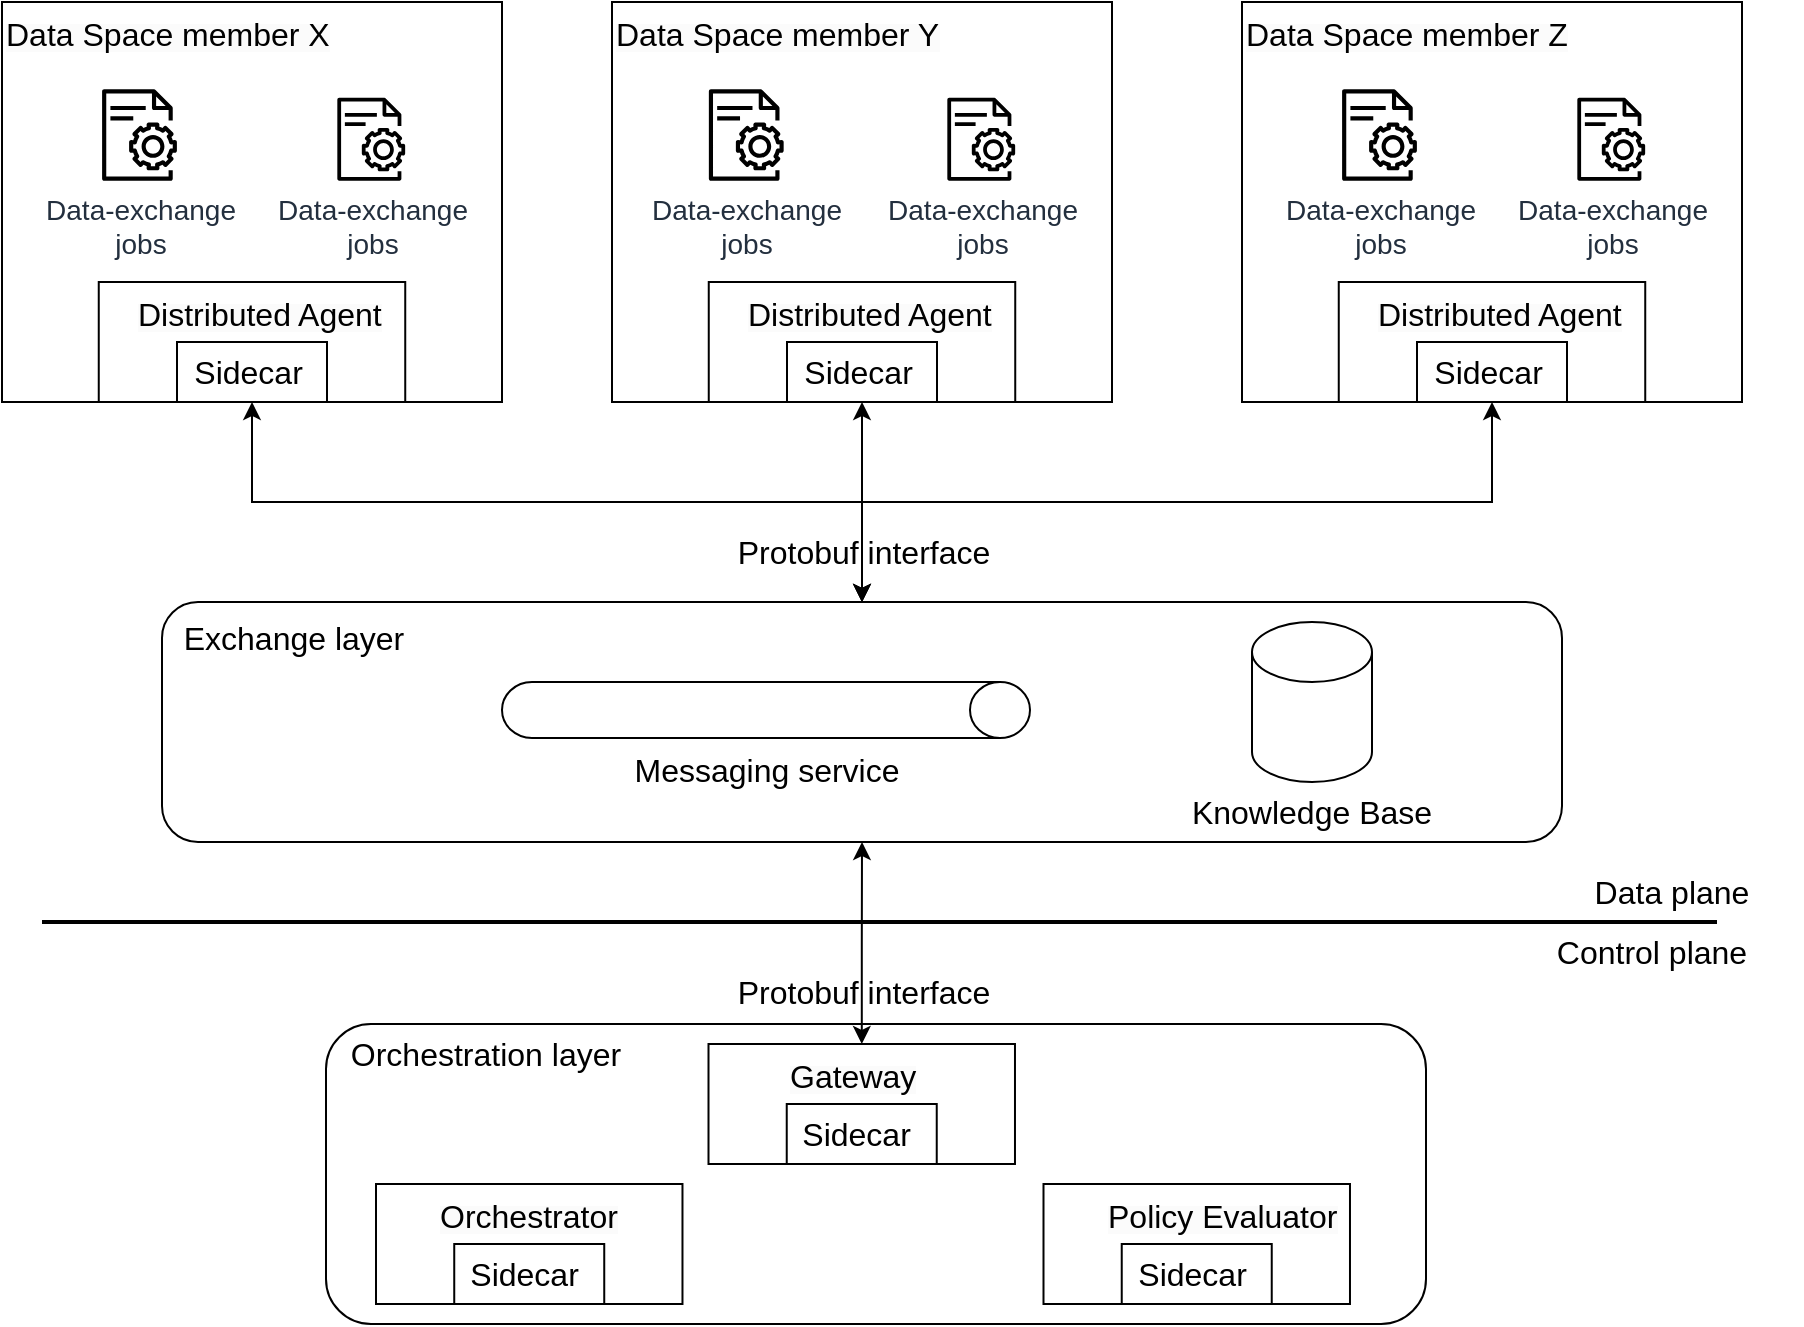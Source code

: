 <mxfile version="22.1.2" type="device">
  <diagram name="Page-1" id="QuxXjtJ8OhPgKIQcrxMa">
    <mxGraphModel dx="1061" dy="774" grid="1" gridSize="10" guides="1" tooltips="1" connect="1" arrows="1" fold="1" page="1" pageScale="1" pageWidth="1169" pageHeight="827" math="0" shadow="0">
      <root>
        <mxCell id="0" />
        <mxCell id="1" parent="0" />
        <mxCell id="4sGJ2YAAaoAhloyrIJhy-109" value="" style="group" vertex="1" connectable="0" parent="1">
          <mxGeometry x="192" y="531" width="550" height="150" as="geometry" />
        </mxCell>
        <mxCell id="4sGJ2YAAaoAhloyrIJhy-12" value="" style="rounded=1;whiteSpace=wrap;html=1;" vertex="1" parent="4sGJ2YAAaoAhloyrIJhy-109">
          <mxGeometry width="550" height="150" as="geometry" />
        </mxCell>
        <mxCell id="4sGJ2YAAaoAhloyrIJhy-22" value="&lt;font style=&quot;font-size: 16px;&quot;&gt;Orchestration layer&lt;/font&gt;" style="text;html=1;strokeColor=none;fillColor=none;align=center;verticalAlign=middle;whiteSpace=wrap;rounded=0;" vertex="1" parent="4sGJ2YAAaoAhloyrIJhy-109">
          <mxGeometry width="160" height="30" as="geometry" />
        </mxCell>
        <mxCell id="4sGJ2YAAaoAhloyrIJhy-112" value="" style="rounded=0;whiteSpace=wrap;html=1;" vertex="1" parent="4sGJ2YAAaoAhloyrIJhy-109">
          <mxGeometry x="191.25" y="10" width="153.24" height="60" as="geometry" />
        </mxCell>
        <mxCell id="4sGJ2YAAaoAhloyrIJhy-113" value="&lt;font style=&quot;font-size: 16px;&quot;&gt;Sidecar&amp;nbsp;&lt;/font&gt;" style="rounded=0;whiteSpace=wrap;html=1;" vertex="1" parent="4sGJ2YAAaoAhloyrIJhy-109">
          <mxGeometry x="230.37" y="40" width="75" height="30" as="geometry" />
        </mxCell>
        <mxCell id="4sGJ2YAAaoAhloyrIJhy-114" value="&lt;span style=&quot;color: rgb(0, 0, 0); font-family: Helvetica; font-style: normal; font-variant-ligatures: normal; font-variant-caps: normal; font-weight: 400; letter-spacing: normal; orphans: 2; text-align: center; text-indent: 0px; text-transform: none; widows: 2; word-spacing: 0px; -webkit-text-stroke-width: 0px; background-color: rgb(251, 251, 251); text-decoration-thickness: initial; text-decoration-style: initial; text-decoration-color: initial; float: none; display: inline !important;&quot;&gt;&lt;font style=&quot;font-size: 16px;&quot;&gt;Gateway&lt;/font&gt;&lt;/span&gt;" style="text;whiteSpace=wrap;html=1;" vertex="1" parent="4sGJ2YAAaoAhloyrIJhy-109">
          <mxGeometry x="230.37" y="10" width="128.38" height="40" as="geometry" />
        </mxCell>
        <mxCell id="4sGJ2YAAaoAhloyrIJhy-119" value="" style="rounded=0;whiteSpace=wrap;html=1;" vertex="1" parent="4sGJ2YAAaoAhloyrIJhy-109">
          <mxGeometry x="358.75" y="80" width="153.24" height="60" as="geometry" />
        </mxCell>
        <mxCell id="4sGJ2YAAaoAhloyrIJhy-120" value="&lt;font style=&quot;font-size: 16px;&quot;&gt;Sidecar&amp;nbsp;&lt;/font&gt;" style="rounded=0;whiteSpace=wrap;html=1;" vertex="1" parent="4sGJ2YAAaoAhloyrIJhy-109">
          <mxGeometry x="397.87" y="110" width="75" height="30" as="geometry" />
        </mxCell>
        <mxCell id="4sGJ2YAAaoAhloyrIJhy-121" value="&lt;span style=&quot;color: rgb(0, 0, 0); font-family: Helvetica; font-style: normal; font-variant-ligatures: normal; font-variant-caps: normal; font-weight: 400; letter-spacing: normal; orphans: 2; text-align: center; text-indent: 0px; text-transform: none; widows: 2; word-spacing: 0px; -webkit-text-stroke-width: 0px; background-color: rgb(251, 251, 251); text-decoration-thickness: initial; text-decoration-style: initial; text-decoration-color: initial; float: none; display: inline !important;&quot;&gt;&lt;font style=&quot;font-size: 16px;&quot;&gt;Policy Evaluator&lt;/font&gt;&lt;/span&gt;" style="text;whiteSpace=wrap;html=1;" vertex="1" parent="4sGJ2YAAaoAhloyrIJhy-109">
          <mxGeometry x="388.75" y="80" width="128.38" height="40" as="geometry" />
        </mxCell>
        <mxCell id="4sGJ2YAAaoAhloyrIJhy-115" value="" style="rounded=0;whiteSpace=wrap;html=1;" vertex="1" parent="4sGJ2YAAaoAhloyrIJhy-109">
          <mxGeometry x="25" y="80" width="153.24" height="60" as="geometry" />
        </mxCell>
        <mxCell id="4sGJ2YAAaoAhloyrIJhy-116" value="&lt;font style=&quot;font-size: 16px;&quot;&gt;Sidecar&amp;nbsp;&lt;/font&gt;" style="rounded=0;whiteSpace=wrap;html=1;" vertex="1" parent="4sGJ2YAAaoAhloyrIJhy-109">
          <mxGeometry x="64.12" y="110" width="75" height="30" as="geometry" />
        </mxCell>
        <mxCell id="4sGJ2YAAaoAhloyrIJhy-117" value="&lt;span style=&quot;color: rgb(0, 0, 0); font-family: Helvetica; font-style: normal; font-variant-ligatures: normal; font-variant-caps: normal; font-weight: 400; letter-spacing: normal; orphans: 2; text-align: center; text-indent: 0px; text-transform: none; widows: 2; word-spacing: 0px; -webkit-text-stroke-width: 0px; background-color: rgb(251, 251, 251); text-decoration-thickness: initial; text-decoration-style: initial; text-decoration-color: initial; float: none; display: inline !important;&quot;&gt;&lt;font style=&quot;font-size: 16px;&quot;&gt;Orchestrator&lt;/font&gt;&lt;/span&gt;" style="text;whiteSpace=wrap;html=1;" vertex="1" parent="4sGJ2YAAaoAhloyrIJhy-109">
          <mxGeometry x="55" y="80" width="128.38" height="40" as="geometry" />
        </mxCell>
        <mxCell id="4sGJ2YAAaoAhloyrIJhy-103" value="" style="group" vertex="1" connectable="0" parent="1">
          <mxGeometry x="110" y="320" width="700" height="120" as="geometry" />
        </mxCell>
        <mxCell id="4sGJ2YAAaoAhloyrIJhy-10" value="" style="rounded=1;whiteSpace=wrap;html=1;" vertex="1" parent="4sGJ2YAAaoAhloyrIJhy-103">
          <mxGeometry width="700" height="120" as="geometry" />
        </mxCell>
        <mxCell id="4sGJ2YAAaoAhloyrIJhy-11" value="&lt;font style=&quot;font-size: 16px;&quot;&gt;Exchange layer&lt;/font&gt;" style="text;html=1;strokeColor=none;fillColor=none;align=center;verticalAlign=middle;whiteSpace=wrap;rounded=0;" vertex="1" parent="4sGJ2YAAaoAhloyrIJhy-103">
          <mxGeometry x="1" y="3" width="130" height="30" as="geometry" />
        </mxCell>
        <mxCell id="4sGJ2YAAaoAhloyrIJhy-101" value="" style="group" vertex="1" connectable="0" parent="4sGJ2YAAaoAhloyrIJhy-103">
          <mxGeometry x="510" y="10" width="130" height="110" as="geometry" />
        </mxCell>
        <mxCell id="4sGJ2YAAaoAhloyrIJhy-13" value="" style="shape=cylinder3;whiteSpace=wrap;html=1;boundedLbl=1;backgroundOutline=1;size=15;" vertex="1" parent="4sGJ2YAAaoAhloyrIJhy-101">
          <mxGeometry x="35" width="60" height="80" as="geometry" />
        </mxCell>
        <mxCell id="4sGJ2YAAaoAhloyrIJhy-21" value="&lt;font style=&quot;font-size: 16px;&quot;&gt;Knowledge Base&lt;/font&gt;" style="text;html=1;strokeColor=none;fillColor=none;align=center;verticalAlign=middle;whiteSpace=wrap;rounded=0;" vertex="1" parent="4sGJ2YAAaoAhloyrIJhy-101">
          <mxGeometry y="80" width="130" height="30" as="geometry" />
        </mxCell>
        <mxCell id="4sGJ2YAAaoAhloyrIJhy-102" value="" style="group" vertex="1" connectable="0" parent="4sGJ2YAAaoAhloyrIJhy-103">
          <mxGeometry x="170" y="40" width="264" height="59" as="geometry" />
        </mxCell>
        <mxCell id="4sGJ2YAAaoAhloyrIJhy-62" value="" style="shape=cylinder3;whiteSpace=wrap;html=1;boundedLbl=1;backgroundOutline=1;size=15;rotation=90;" vertex="1" parent="4sGJ2YAAaoAhloyrIJhy-102">
          <mxGeometry x="118" y="-118" width="28" height="264" as="geometry" />
        </mxCell>
        <mxCell id="4sGJ2YAAaoAhloyrIJhy-63" value="&lt;font style=&quot;font-size: 16px;&quot;&gt;Messaging service&lt;/font&gt;" style="text;html=1;align=center;verticalAlign=middle;resizable=0;points=[];autosize=1;strokeColor=none;fillColor=none;" vertex="1" parent="4sGJ2YAAaoAhloyrIJhy-102">
          <mxGeometry x="52" y="29" width="160" height="30" as="geometry" />
        </mxCell>
        <mxCell id="4sGJ2YAAaoAhloyrIJhy-28" style="edgeStyle=orthogonalEdgeStyle;rounded=0;orthogonalLoop=1;jettySize=auto;html=1;startArrow=classic;startFill=1;" edge="1" parent="1" source="4sGJ2YAAaoAhloyrIJhy-112" target="4sGJ2YAAaoAhloyrIJhy-10">
          <mxGeometry relative="1" as="geometry" />
        </mxCell>
        <mxCell id="4sGJ2YAAaoAhloyrIJhy-14" value="" style="group" vertex="1" connectable="0" parent="1">
          <mxGeometry x="30" y="20" width="250" height="200" as="geometry" />
        </mxCell>
        <mxCell id="4sGJ2YAAaoAhloyrIJhy-25" value="" style="rounded=0;whiteSpace=wrap;html=1;" vertex="1" parent="4sGJ2YAAaoAhloyrIJhy-14">
          <mxGeometry width="250" height="200" as="geometry" />
        </mxCell>
        <mxCell id="4sGJ2YAAaoAhloyrIJhy-3" value="" style="rounded=0;whiteSpace=wrap;html=1;" vertex="1" parent="4sGJ2YAAaoAhloyrIJhy-14">
          <mxGeometry x="48.38" y="140" width="153.24" height="60" as="geometry" />
        </mxCell>
        <mxCell id="4sGJ2YAAaoAhloyrIJhy-23" value="&lt;font style=&quot;font-size: 16px;&quot;&gt;Sidecar&amp;nbsp;&lt;/font&gt;" style="rounded=0;whiteSpace=wrap;html=1;" vertex="1" parent="4sGJ2YAAaoAhloyrIJhy-14">
          <mxGeometry x="87.5" y="170" width="75" height="30" as="geometry" />
        </mxCell>
        <mxCell id="4sGJ2YAAaoAhloyrIJhy-32" value="&lt;font style=&quot;font-size: 14px;&quot;&gt;Data-exchange&lt;br&gt;jobs&lt;/font&gt;" style="sketch=0;outlineConnect=0;fontColor=#232F3E;gradientColor=none;fillColor=#000000;strokeColor=none;dashed=0;verticalLabelPosition=bottom;verticalAlign=top;align=center;html=1;fontSize=12;fontStyle=0;aspect=fixed;pointerEvents=1;shape=mxgraph.aws4.iot_device_jobs_resource;strokeWidth=1;" vertex="1" parent="4sGJ2YAAaoAhloyrIJhy-14">
          <mxGeometry x="167.62" y="47.92" width="34" height="41.44" as="geometry" />
        </mxCell>
        <mxCell id="4sGJ2YAAaoAhloyrIJhy-33" value="&lt;span style=&quot;color: rgb(0, 0, 0); font-family: Helvetica; font-style: normal; font-variant-ligatures: normal; font-variant-caps: normal; font-weight: 400; letter-spacing: normal; orphans: 2; text-align: center; text-indent: 0px; text-transform: none; widows: 2; word-spacing: 0px; -webkit-text-stroke-width: 0px; background-color: rgb(251, 251, 251); text-decoration-thickness: initial; text-decoration-style: initial; text-decoration-color: initial; float: none; display: inline !important;&quot;&gt;&lt;font style=&quot;font-size: 16px;&quot;&gt;Data Space member X&lt;/font&gt;&lt;/span&gt;" style="text;whiteSpace=wrap;html=1;" vertex="1" parent="4sGJ2YAAaoAhloyrIJhy-14">
          <mxGeometry width="180" height="40" as="geometry" />
        </mxCell>
        <mxCell id="4sGJ2YAAaoAhloyrIJhy-34" value="&lt;font style=&quot;font-size: 14px;&quot;&gt;Data-exchange&lt;br&gt;jobs&lt;/font&gt;" style="sketch=0;outlineConnect=0;fontColor=#232F3E;gradientColor=none;fillColor=#000000;strokeColor=none;dashed=0;verticalLabelPosition=bottom;verticalAlign=top;align=center;html=1;fontSize=12;fontStyle=0;aspect=fixed;pointerEvents=1;shape=mxgraph.aws4.iot_device_jobs_resource;strokeWidth=1;" vertex="1" parent="4sGJ2YAAaoAhloyrIJhy-14">
          <mxGeometry x="50" y="43.65" width="37.5" height="45.71" as="geometry" />
        </mxCell>
        <mxCell id="4sGJ2YAAaoAhloyrIJhy-35" value="&lt;span style=&quot;color: rgb(0, 0, 0); font-family: Helvetica; font-style: normal; font-variant-ligatures: normal; font-variant-caps: normal; font-weight: 400; letter-spacing: normal; orphans: 2; text-align: center; text-indent: 0px; text-transform: none; widows: 2; word-spacing: 0px; -webkit-text-stroke-width: 0px; background-color: rgb(251, 251, 251); text-decoration-thickness: initial; text-decoration-style: initial; text-decoration-color: initial; float: none; display: inline !important;&quot;&gt;&lt;font style=&quot;font-size: 16px;&quot;&gt;Distributed Agent&lt;/font&gt;&lt;/span&gt;" style="text;whiteSpace=wrap;html=1;" vertex="1" parent="4sGJ2YAAaoAhloyrIJhy-14">
          <mxGeometry x="65.62" y="140" width="128.38" height="40" as="geometry" />
        </mxCell>
        <mxCell id="4sGJ2YAAaoAhloyrIJhy-24" style="edgeStyle=orthogonalEdgeStyle;rounded=0;orthogonalLoop=1;jettySize=auto;html=1;startArrow=classic;startFill=1;" edge="1" parent="1" source="4sGJ2YAAaoAhloyrIJhy-23" target="4sGJ2YAAaoAhloyrIJhy-10">
          <mxGeometry relative="1" as="geometry" />
        </mxCell>
        <mxCell id="4sGJ2YAAaoAhloyrIJhy-29" value="" style="endArrow=none;html=1;rounded=0;strokeWidth=2;entryX=0.75;entryY=0;entryDx=0;entryDy=0;" edge="1" parent="1" target="4sGJ2YAAaoAhloyrIJhy-30">
          <mxGeometry width="50" height="50" relative="1" as="geometry">
            <mxPoint x="50" y="480" as="sourcePoint" />
            <mxPoint x="960" y="480" as="targetPoint" />
          </mxGeometry>
        </mxCell>
        <mxCell id="4sGJ2YAAaoAhloyrIJhy-30" value="&lt;font style=&quot;font-size: 16px;&quot;&gt;Control plane&lt;/font&gt;" style="text;html=1;strokeColor=none;fillColor=none;align=center;verticalAlign=middle;whiteSpace=wrap;rounded=0;" vertex="1" parent="1">
          <mxGeometry x="790" y="480" width="130" height="30" as="geometry" />
        </mxCell>
        <mxCell id="4sGJ2YAAaoAhloyrIJhy-31" value="&lt;font style=&quot;font-size: 16px;&quot;&gt;Data plane&lt;/font&gt;" style="text;html=1;strokeColor=none;fillColor=none;align=center;verticalAlign=middle;whiteSpace=wrap;rounded=0;" vertex="1" parent="1">
          <mxGeometry x="800" y="450" width="130" height="30" as="geometry" />
        </mxCell>
        <mxCell id="4sGJ2YAAaoAhloyrIJhy-84" value="" style="group" vertex="1" connectable="0" parent="1">
          <mxGeometry x="335" y="20" width="250" height="200" as="geometry" />
        </mxCell>
        <mxCell id="4sGJ2YAAaoAhloyrIJhy-85" value="" style="rounded=0;whiteSpace=wrap;html=1;" vertex="1" parent="4sGJ2YAAaoAhloyrIJhy-84">
          <mxGeometry width="250" height="200" as="geometry" />
        </mxCell>
        <mxCell id="4sGJ2YAAaoAhloyrIJhy-86" value="" style="rounded=0;whiteSpace=wrap;html=1;" vertex="1" parent="4sGJ2YAAaoAhloyrIJhy-84">
          <mxGeometry x="48.38" y="140" width="153.24" height="60" as="geometry" />
        </mxCell>
        <mxCell id="4sGJ2YAAaoAhloyrIJhy-87" value="&lt;font style=&quot;font-size: 16px;&quot;&gt;Sidecar&amp;nbsp;&lt;/font&gt;" style="rounded=0;whiteSpace=wrap;html=1;" vertex="1" parent="4sGJ2YAAaoAhloyrIJhy-84">
          <mxGeometry x="87.5" y="170" width="75" height="30" as="geometry" />
        </mxCell>
        <mxCell id="4sGJ2YAAaoAhloyrIJhy-88" value="&lt;font style=&quot;font-size: 14px;&quot;&gt;Data-exchange&lt;br&gt;jobs&lt;/font&gt;" style="sketch=0;outlineConnect=0;fontColor=#232F3E;gradientColor=none;fillColor=#000000;strokeColor=none;dashed=0;verticalLabelPosition=bottom;verticalAlign=top;align=center;html=1;fontSize=12;fontStyle=0;aspect=fixed;pointerEvents=1;shape=mxgraph.aws4.iot_device_jobs_resource;strokeWidth=1;" vertex="1" parent="4sGJ2YAAaoAhloyrIJhy-84">
          <mxGeometry x="167.62" y="47.92" width="34" height="41.44" as="geometry" />
        </mxCell>
        <mxCell id="4sGJ2YAAaoAhloyrIJhy-89" value="&lt;span style=&quot;color: rgb(0, 0, 0); font-family: Helvetica; font-style: normal; font-variant-ligatures: normal; font-variant-caps: normal; font-weight: 400; letter-spacing: normal; orphans: 2; text-align: center; text-indent: 0px; text-transform: none; widows: 2; word-spacing: 0px; -webkit-text-stroke-width: 0px; background-color: rgb(251, 251, 251); text-decoration-thickness: initial; text-decoration-style: initial; text-decoration-color: initial; float: none; display: inline !important;&quot;&gt;&lt;font style=&quot;font-size: 16px;&quot;&gt;Data Space member Y&lt;/font&gt;&lt;/span&gt;" style="text;whiteSpace=wrap;html=1;" vertex="1" parent="4sGJ2YAAaoAhloyrIJhy-84">
          <mxGeometry width="180" height="40" as="geometry" />
        </mxCell>
        <mxCell id="4sGJ2YAAaoAhloyrIJhy-90" value="&lt;font style=&quot;font-size: 14px;&quot;&gt;Data-exchange&lt;br&gt;jobs&lt;/font&gt;" style="sketch=0;outlineConnect=0;fontColor=#232F3E;gradientColor=none;fillColor=#000000;strokeColor=none;dashed=0;verticalLabelPosition=bottom;verticalAlign=top;align=center;html=1;fontSize=12;fontStyle=0;aspect=fixed;pointerEvents=1;shape=mxgraph.aws4.iot_device_jobs_resource;strokeWidth=1;" vertex="1" parent="4sGJ2YAAaoAhloyrIJhy-84">
          <mxGeometry x="48.38" y="43.65" width="37.5" height="45.71" as="geometry" />
        </mxCell>
        <mxCell id="4sGJ2YAAaoAhloyrIJhy-91" value="&lt;span style=&quot;color: rgb(0, 0, 0); font-family: Helvetica; font-style: normal; font-variant-ligatures: normal; font-variant-caps: normal; font-weight: 400; letter-spacing: normal; orphans: 2; text-align: center; text-indent: 0px; text-transform: none; widows: 2; word-spacing: 0px; -webkit-text-stroke-width: 0px; background-color: rgb(251, 251, 251); text-decoration-thickness: initial; text-decoration-style: initial; text-decoration-color: initial; float: none; display: inline !important;&quot;&gt;&lt;font style=&quot;font-size: 16px;&quot;&gt;Distributed Agent&lt;/font&gt;&lt;/span&gt;" style="text;whiteSpace=wrap;html=1;" vertex="1" parent="4sGJ2YAAaoAhloyrIJhy-84">
          <mxGeometry x="65.62" y="140" width="128.38" height="40" as="geometry" />
        </mxCell>
        <mxCell id="4sGJ2YAAaoAhloyrIJhy-93" value="" style="group" vertex="1" connectable="0" parent="1">
          <mxGeometry x="650" y="20" width="250" height="200" as="geometry" />
        </mxCell>
        <mxCell id="4sGJ2YAAaoAhloyrIJhy-94" value="" style="rounded=0;whiteSpace=wrap;html=1;" vertex="1" parent="4sGJ2YAAaoAhloyrIJhy-93">
          <mxGeometry width="250" height="200" as="geometry" />
        </mxCell>
        <mxCell id="4sGJ2YAAaoAhloyrIJhy-95" value="" style="rounded=0;whiteSpace=wrap;html=1;" vertex="1" parent="4sGJ2YAAaoAhloyrIJhy-93">
          <mxGeometry x="48.38" y="140" width="153.24" height="60" as="geometry" />
        </mxCell>
        <mxCell id="4sGJ2YAAaoAhloyrIJhy-96" value="&lt;font style=&quot;font-size: 16px;&quot;&gt;Sidecar&amp;nbsp;&lt;/font&gt;" style="rounded=0;whiteSpace=wrap;html=1;" vertex="1" parent="4sGJ2YAAaoAhloyrIJhy-93">
          <mxGeometry x="87.5" y="170" width="75" height="30" as="geometry" />
        </mxCell>
        <mxCell id="4sGJ2YAAaoAhloyrIJhy-97" value="&lt;font style=&quot;font-size: 14px;&quot;&gt;Data-exchange&lt;br&gt;jobs&lt;/font&gt;" style="sketch=0;outlineConnect=0;fontColor=#232F3E;gradientColor=none;fillColor=#000000;strokeColor=none;dashed=0;verticalLabelPosition=bottom;verticalAlign=top;align=center;html=1;fontSize=12;fontStyle=0;aspect=fixed;pointerEvents=1;shape=mxgraph.aws4.iot_device_jobs_resource;strokeWidth=1;" vertex="1" parent="4sGJ2YAAaoAhloyrIJhy-93">
          <mxGeometry x="167.62" y="47.92" width="34" height="41.44" as="geometry" />
        </mxCell>
        <mxCell id="4sGJ2YAAaoAhloyrIJhy-98" value="&lt;span style=&quot;color: rgb(0, 0, 0); font-family: Helvetica; font-style: normal; font-variant-ligatures: normal; font-variant-caps: normal; font-weight: 400; letter-spacing: normal; orphans: 2; text-align: center; text-indent: 0px; text-transform: none; widows: 2; word-spacing: 0px; -webkit-text-stroke-width: 0px; background-color: rgb(251, 251, 251); text-decoration-thickness: initial; text-decoration-style: initial; text-decoration-color: initial; float: none; display: inline !important;&quot;&gt;&lt;font style=&quot;font-size: 16px;&quot;&gt;Data Space member Z&lt;/font&gt;&lt;/span&gt;" style="text;whiteSpace=wrap;html=1;" vertex="1" parent="4sGJ2YAAaoAhloyrIJhy-93">
          <mxGeometry width="180" height="40" as="geometry" />
        </mxCell>
        <mxCell id="4sGJ2YAAaoAhloyrIJhy-99" value="&lt;font style=&quot;font-size: 14px;&quot;&gt;Data-exchange&lt;br&gt;jobs&lt;/font&gt;" style="sketch=0;outlineConnect=0;fontColor=#232F3E;gradientColor=none;fillColor=#000000;strokeColor=none;dashed=0;verticalLabelPosition=bottom;verticalAlign=top;align=center;html=1;fontSize=12;fontStyle=0;aspect=fixed;pointerEvents=1;shape=mxgraph.aws4.iot_device_jobs_resource;strokeWidth=1;" vertex="1" parent="4sGJ2YAAaoAhloyrIJhy-93">
          <mxGeometry x="50" y="43.65" width="37.5" height="45.71" as="geometry" />
        </mxCell>
        <mxCell id="4sGJ2YAAaoAhloyrIJhy-100" value="&lt;span style=&quot;color: rgb(0, 0, 0); font-family: Helvetica; font-style: normal; font-variant-ligatures: normal; font-variant-caps: normal; font-weight: 400; letter-spacing: normal; orphans: 2; text-align: center; text-indent: 0px; text-transform: none; widows: 2; word-spacing: 0px; -webkit-text-stroke-width: 0px; background-color: rgb(251, 251, 251); text-decoration-thickness: initial; text-decoration-style: initial; text-decoration-color: initial; float: none; display: inline !important;&quot;&gt;&lt;font style=&quot;font-size: 16px;&quot;&gt;Distributed Agent&lt;/font&gt;&lt;/span&gt;" style="text;whiteSpace=wrap;html=1;" vertex="1" parent="4sGJ2YAAaoAhloyrIJhy-93">
          <mxGeometry x="65.62" y="140" width="128.38" height="40" as="geometry" />
        </mxCell>
        <mxCell id="4sGJ2YAAaoAhloyrIJhy-104" style="edgeStyle=orthogonalEdgeStyle;rounded=0;orthogonalLoop=1;jettySize=auto;html=1;startArrow=classic;startFill=1;" edge="1" parent="1" source="4sGJ2YAAaoAhloyrIJhy-87" target="4sGJ2YAAaoAhloyrIJhy-10">
          <mxGeometry relative="1" as="geometry" />
        </mxCell>
        <mxCell id="4sGJ2YAAaoAhloyrIJhy-105" style="edgeStyle=orthogonalEdgeStyle;rounded=0;orthogonalLoop=1;jettySize=auto;html=1;startArrow=classic;startFill=1;" edge="1" parent="1" source="4sGJ2YAAaoAhloyrIJhy-94" target="4sGJ2YAAaoAhloyrIJhy-10">
          <mxGeometry relative="1" as="geometry" />
        </mxCell>
        <mxCell id="4sGJ2YAAaoAhloyrIJhy-106" value="&lt;font style=&quot;font-size: 16px;&quot;&gt;Protobuf interface&lt;/font&gt;" style="text;html=1;strokeColor=none;fillColor=none;align=center;verticalAlign=middle;whiteSpace=wrap;rounded=0;" vertex="1" parent="1">
          <mxGeometry x="396" y="280" width="130" height="30" as="geometry" />
        </mxCell>
        <mxCell id="4sGJ2YAAaoAhloyrIJhy-108" value="&lt;font style=&quot;font-size: 16px;&quot;&gt;Protobuf interface&lt;/font&gt;" style="text;html=1;strokeColor=none;fillColor=none;align=center;verticalAlign=middle;whiteSpace=wrap;rounded=0;" vertex="1" parent="1">
          <mxGeometry x="396" y="500" width="130" height="30" as="geometry" />
        </mxCell>
      </root>
    </mxGraphModel>
  </diagram>
</mxfile>
